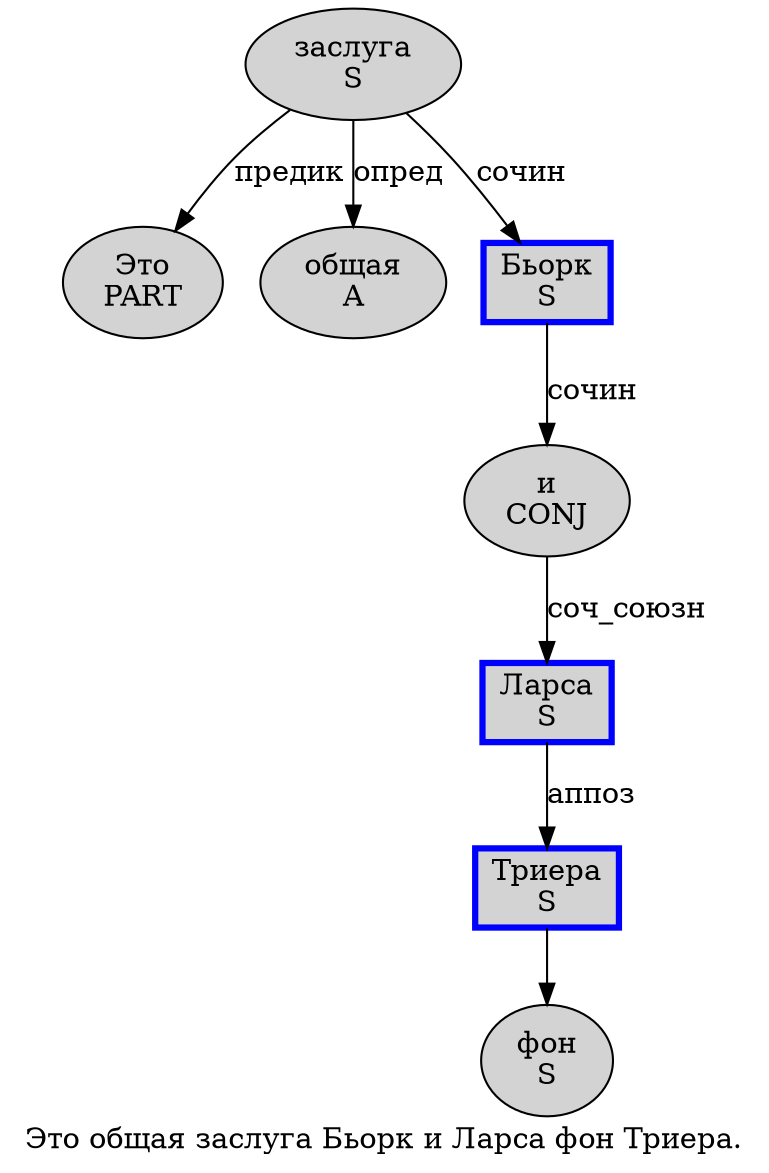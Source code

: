 digraph SENTENCE_1679 {
	graph [label="Это общая заслуга Бьорк и Ларса фон Триера."]
	node [style=filled]
		0 [label="Это
PART" color="" fillcolor=lightgray penwidth=1 shape=ellipse]
		1 [label="общая
A" color="" fillcolor=lightgray penwidth=1 shape=ellipse]
		2 [label="заслуга
S" color="" fillcolor=lightgray penwidth=1 shape=ellipse]
		3 [label="Бьорк
S" color=blue fillcolor=lightgray penwidth=3 shape=box]
		4 [label="и
CONJ" color="" fillcolor=lightgray penwidth=1 shape=ellipse]
		5 [label="Ларса
S" color=blue fillcolor=lightgray penwidth=3 shape=box]
		6 [label="фон
S" color="" fillcolor=lightgray penwidth=1 shape=ellipse]
		7 [label="Триера
S" color=blue fillcolor=lightgray penwidth=3 shape=box]
			5 -> 7 [label="аппоз"]
			2 -> 0 [label="предик"]
			2 -> 1 [label="опред"]
			2 -> 3 [label="сочин"]
			3 -> 4 [label="сочин"]
			4 -> 5 [label="соч_союзн"]
			7 -> 6
}